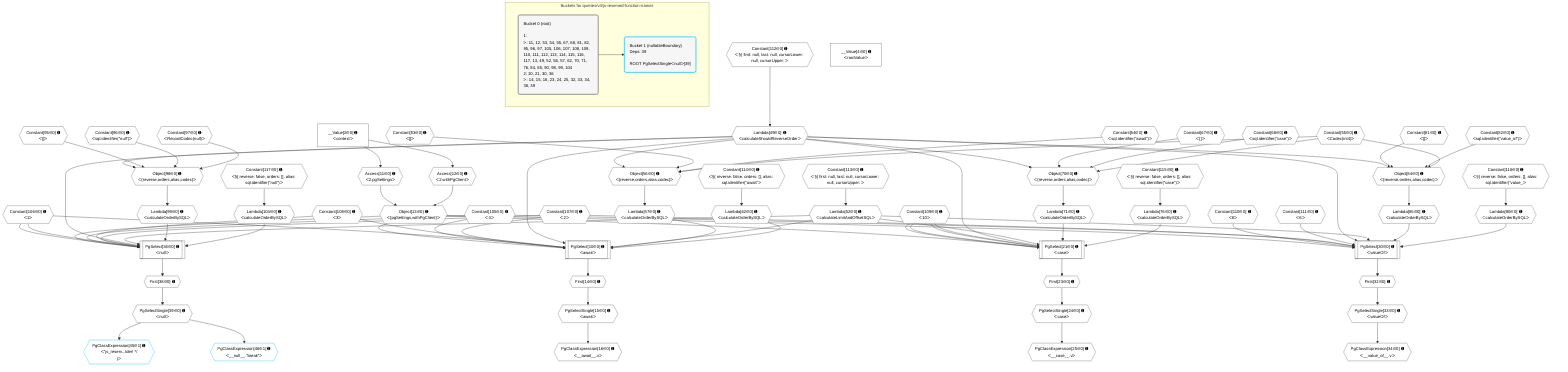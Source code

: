 %%{init: {'themeVariables': { 'fontSize': '12px'}}}%%
graph TD
    classDef path fill:#eee,stroke:#000,color:#000
    classDef plan fill:#fff,stroke-width:1px,color:#000
    classDef itemplan fill:#fff,stroke-width:2px,color:#000
    classDef unbatchedplan fill:#dff,stroke-width:1px,color:#000
    classDef sideeffectplan fill:#fcc,stroke-width:2px,color:#000
    classDef bucket fill:#f6f6f6,color:#000,stroke-width:2px,text-align:left


    %% plan dependencies
    PgSelect36[["PgSelect[36∈0] ➊<br />ᐸnullᐳ"]]:::plan
    Object13{{"Object[13∈0] ➊<br />ᐸ{pgSettings,withPgClient}ᐳ"}}:::plan
    Constant106{{"Constant[106∈0] ➊<br />ᐸ1ᐳ"}}:::plan
    Constant105{{"Constant[105∈0] ➊<br />ᐸ4ᐳ"}}:::plan
    Constant107{{"Constant[107∈0] ➊<br />ᐸ2ᐳ"}}:::plan
    Constant108{{"Constant[108∈0] ➊<br />ᐸ3ᐳ"}}:::plan
    Lambda49{{"Lambda[49∈0] ➊<br />ᐸcalculateShouldReverseOrderᐳ"}}:::plan
    Lambda52{{"Lambda[52∈0] ➊<br />ᐸcalculateLimitAndOffsetSQLᐳ"}}:::plan
    Lambda99{{"Lambda[99∈0] ➊<br />ᐸcalculateOrderBySQLᐳ"}}:::plan
    Lambda104{{"Lambda[104∈0] ➊<br />ᐸcalculateOrderBySQLᐳ"}}:::plan
    Object13 & Constant106 & Constant105 & Constant106 & Constant107 & Constant108 & Lambda49 & Lambda52 & Lambda99 & Lambda104 --> PgSelect36
    PgSelect10[["PgSelect[10∈0] ➊<br />ᐸawaitᐳ"]]:::plan
    Lambda57{{"Lambda[57∈0] ➊<br />ᐸcalculateOrderBySQLᐳ"}}:::plan
    Lambda62{{"Lambda[62∈0] ➊<br />ᐸcalculateOrderBySQLᐳ"}}:::plan
    Object13 & Constant105 & Constant106 & Constant107 & Constant108 & Lambda49 & Lambda52 & Lambda57 & Lambda62 --> PgSelect10
    PgSelect21[["PgSelect[21∈0] ➊<br />ᐸcaseᐳ"]]:::plan
    Constant109{{"Constant[109∈0] ➊<br />ᐸ10ᐳ"}}:::plan
    Lambda71{{"Lambda[71∈0] ➊<br />ᐸcalculateOrderBySQLᐳ"}}:::plan
    Lambda76{{"Lambda[76∈0] ➊<br />ᐸcalculateOrderBySQLᐳ"}}:::plan
    Object13 & Constant109 & Constant109 & Constant109 & Constant109 & Lambda49 & Lambda52 & Lambda71 & Lambda76 --> PgSelect21
    PgSelect30[["PgSelect[30∈0] ➊<br />ᐸvalueOfᐳ"]]:::plan
    Constant110{{"Constant[110∈0] ➊<br />ᐸ8ᐳ"}}:::plan
    Constant111{{"Constant[111∈0] ➊<br />ᐸ6ᐳ"}}:::plan
    Lambda85{{"Lambda[85∈0] ➊<br />ᐸcalculateOrderBySQLᐳ"}}:::plan
    Lambda90{{"Lambda[90∈0] ➊<br />ᐸcalculateOrderBySQLᐳ"}}:::plan
    Object13 & Constant110 & Constant107 & Constant105 & Constant111 & Lambda49 & Lambda52 & Lambda85 & Lambda90 --> PgSelect30
    Object56{{"Object[56∈0] ➊<br />ᐸ{reverse,orders,alias,codec}ᐳ"}}:::plan
    Constant53{{"Constant[53∈0] ➊<br />ᐸ[]ᐳ"}}:::plan
    Constant54{{"Constant[54∈0] ➊<br />ᐸsql.identifier(”await”)ᐳ"}}:::plan
    Constant55{{"Constant[55∈0] ➊<br />ᐸCodec(int4)ᐳ"}}:::plan
    Lambda49 & Constant53 & Constant54 & Constant55 --> Object56
    Object70{{"Object[70∈0] ➊<br />ᐸ{reverse,orders,alias,codec}ᐳ"}}:::plan
    Constant67{{"Constant[67∈0] ➊<br />ᐸ[]ᐳ"}}:::plan
    Constant68{{"Constant[68∈0] ➊<br />ᐸsql.identifier(”case”)ᐳ"}}:::plan
    Lambda49 & Constant67 & Constant68 & Constant55 --> Object70
    Object84{{"Object[84∈0] ➊<br />ᐸ{reverse,orders,alias,codec}ᐳ"}}:::plan
    Constant81{{"Constant[81∈0] ➊<br />ᐸ[]ᐳ"}}:::plan
    Constant82{{"Constant[82∈0] ➊<br />ᐸsql.identifier(”value_of”)ᐳ"}}:::plan
    Lambda49 & Constant81 & Constant82 & Constant55 --> Object84
    Object98{{"Object[98∈0] ➊<br />ᐸ{reverse,orders,alias,codec}ᐳ"}}:::plan
    Constant95{{"Constant[95∈0] ➊<br />ᐸ[]ᐳ"}}:::plan
    Constant96{{"Constant[96∈0] ➊<br />ᐸsql.identifier(”null”)ᐳ"}}:::plan
    Constant97{{"Constant[97∈0] ➊<br />ᐸRecordCodec(null)ᐳ"}}:::plan
    Lambda49 & Constant95 & Constant96 & Constant97 --> Object98
    Access11{{"Access[11∈0] ➊<br />ᐸ2.pgSettingsᐳ"}}:::plan
    Access12{{"Access[12∈0] ➊<br />ᐸ2.withPgClientᐳ"}}:::plan
    Access11 & Access12 --> Object13
    __Value2["__Value[2∈0] ➊<br />ᐸcontextᐳ"]:::plan
    __Value2 --> Access11
    __Value2 --> Access12
    First14{{"First[14∈0] ➊"}}:::plan
    PgSelect10 --> First14
    PgSelectSingle15{{"PgSelectSingle[15∈0] ➊<br />ᐸawaitᐳ"}}:::plan
    First14 --> PgSelectSingle15
    PgClassExpression16{{"PgClassExpression[16∈0] ➊<br />ᐸ__await__.vᐳ"}}:::plan
    PgSelectSingle15 --> PgClassExpression16
    First23{{"First[23∈0] ➊"}}:::plan
    PgSelect21 --> First23
    PgSelectSingle24{{"PgSelectSingle[24∈0] ➊<br />ᐸcaseᐳ"}}:::plan
    First23 --> PgSelectSingle24
    PgClassExpression25{{"PgClassExpression[25∈0] ➊<br />ᐸ__case__.vᐳ"}}:::plan
    PgSelectSingle24 --> PgClassExpression25
    First32{{"First[32∈0] ➊"}}:::plan
    PgSelect30 --> First32
    PgSelectSingle33{{"PgSelectSingle[33∈0] ➊<br />ᐸvalueOfᐳ"}}:::plan
    First32 --> PgSelectSingle33
    PgClassExpression34{{"PgClassExpression[34∈0] ➊<br />ᐸ__value_of__.vᐳ"}}:::plan
    PgSelectSingle33 --> PgClassExpression34
    First38{{"First[38∈0] ➊"}}:::plan
    PgSelect36 --> First38
    PgSelectSingle39{{"PgSelectSingle[39∈0] ➊<br />ᐸnullᐳ"}}:::plan
    First38 --> PgSelectSingle39
    Constant112{{"Constant[112∈0] ➊<br />ᐸ§{ first: null, last: null, cursorLower: null, cursorUpper: ᐳ"}}:::plan
    Constant112 --> Lambda49
    Constant113{{"Constant[113∈0] ➊<br />ᐸ§{ first: null, last: null, cursorLower: null, cursorUpper: ᐳ"}}:::plan
    Constant113 --> Lambda52
    Object56 --> Lambda57
    Constant114{{"Constant[114∈0] ➊<br />ᐸ§{ reverse: false, orders: [], alias: sql.identifier(”await”ᐳ"}}:::plan
    Constant114 --> Lambda62
    Object70 --> Lambda71
    Constant115{{"Constant[115∈0] ➊<br />ᐸ§{ reverse: false, orders: [], alias: sql.identifier(”case”)ᐳ"}}:::plan
    Constant115 --> Lambda76
    Object84 --> Lambda85
    Constant116{{"Constant[116∈0] ➊<br />ᐸ§{ reverse: false, orders: [], alias: sql.identifier(”value_ᐳ"}}:::plan
    Constant116 --> Lambda90
    Object98 --> Lambda99
    Constant117{{"Constant[117∈0] ➊<br />ᐸ§{ reverse: false, orders: [], alias: sql.identifier(”null”)ᐳ"}}:::plan
    Constant117 --> Lambda104
    __Value4["__Value[4∈0] ➊<br />ᐸrootValueᐳ"]:::plan
    PgClassExpression45{{"PgClassExpression[45∈1] ➊<br />ᐸ”js_reserv...lder! */<br />)ᐳ"}}:::plan
    PgSelectSingle39 --> PgClassExpression45
    PgClassExpression46{{"PgClassExpression[46∈1] ➊<br />ᐸ__null__.”break”ᐳ"}}:::plan
    PgSelectSingle39 --> PgClassExpression46

    %% define steps

    subgraph "Buckets for queries/v4/js-reserved-function-names"
    Bucket0("Bucket 0 (root)<br /><br />1: <br />ᐳ: 11, 12, 53, 54, 55, 67, 68, 81, 82, 95, 96, 97, 105, 106, 107, 108, 109, 110, 111, 112, 113, 114, 115, 116, 117, 13, 49, 52, 56, 57, 62, 70, 71, 76, 84, 85, 90, 98, 99, 104<br />2: 10, 21, 30, 36<br />ᐳ: 14, 15, 16, 23, 24, 25, 32, 33, 34, 38, 39"):::bucket
    classDef bucket0 stroke:#696969
    class Bucket0,__Value2,__Value4,PgSelect10,Access11,Access12,Object13,First14,PgSelectSingle15,PgClassExpression16,PgSelect21,First23,PgSelectSingle24,PgClassExpression25,PgSelect30,First32,PgSelectSingle33,PgClassExpression34,PgSelect36,First38,PgSelectSingle39,Lambda49,Lambda52,Constant53,Constant54,Constant55,Object56,Lambda57,Lambda62,Constant67,Constant68,Object70,Lambda71,Lambda76,Constant81,Constant82,Object84,Lambda85,Lambda90,Constant95,Constant96,Constant97,Object98,Lambda99,Lambda104,Constant105,Constant106,Constant107,Constant108,Constant109,Constant110,Constant111,Constant112,Constant113,Constant114,Constant115,Constant116,Constant117 bucket0
    Bucket1("Bucket 1 (nullableBoundary)<br />Deps: 39<br /><br />ROOT PgSelectSingleᐸnullᐳ[39]"):::bucket
    classDef bucket1 stroke:#00bfff
    class Bucket1,PgClassExpression45,PgClassExpression46 bucket1
    Bucket0 --> Bucket1
    end